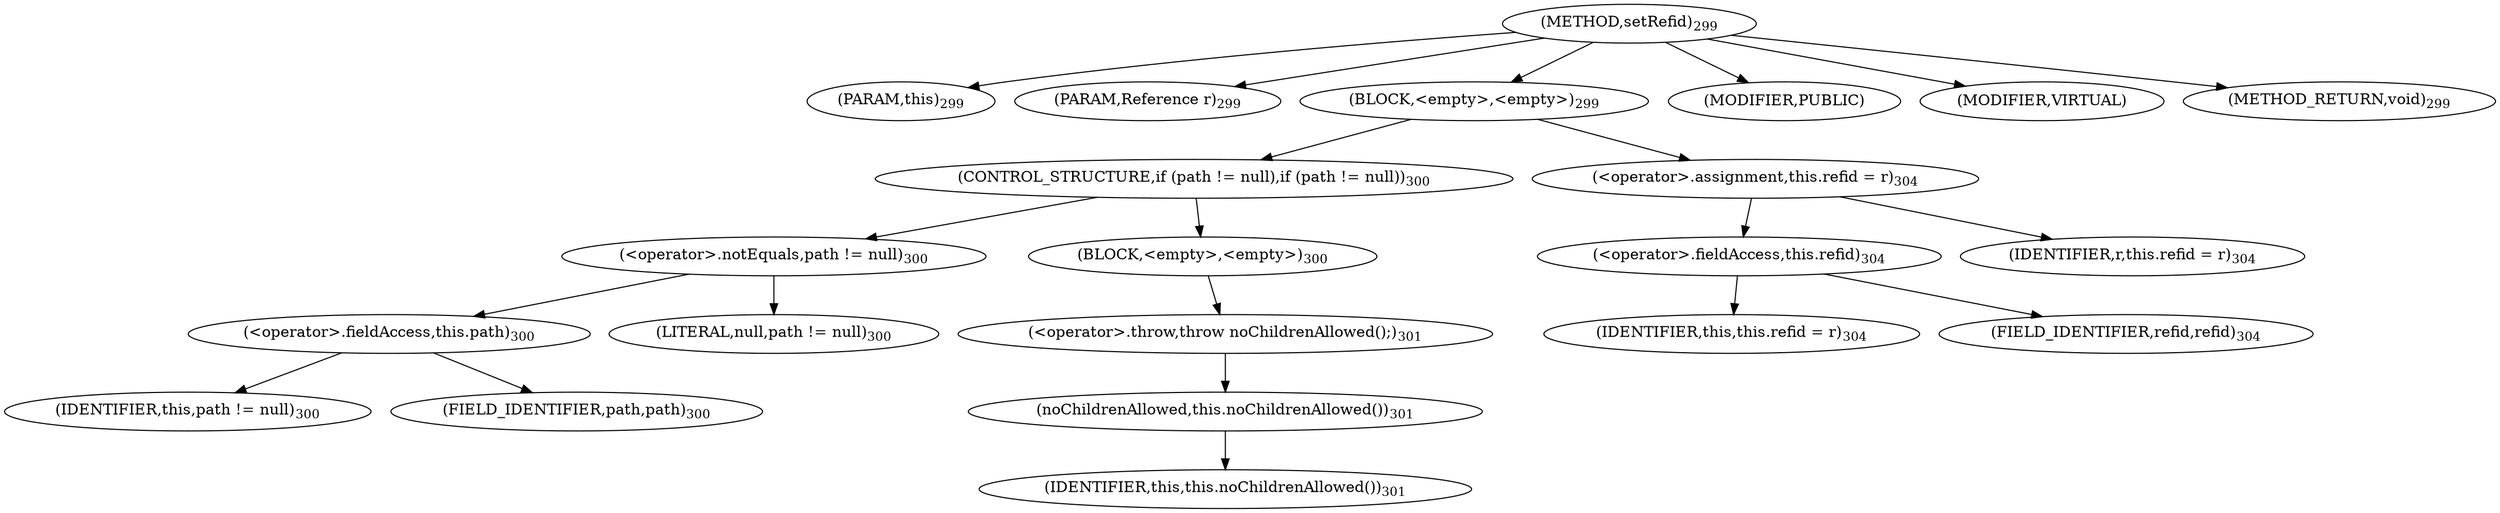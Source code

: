 digraph "setRefid" {  
"419" [label = <(METHOD,setRefid)<SUB>299</SUB>> ]
"39" [label = <(PARAM,this)<SUB>299</SUB>> ]
"420" [label = <(PARAM,Reference r)<SUB>299</SUB>> ]
"421" [label = <(BLOCK,&lt;empty&gt;,&lt;empty&gt;)<SUB>299</SUB>> ]
"422" [label = <(CONTROL_STRUCTURE,if (path != null),if (path != null))<SUB>300</SUB>> ]
"423" [label = <(&lt;operator&gt;.notEquals,path != null)<SUB>300</SUB>> ]
"424" [label = <(&lt;operator&gt;.fieldAccess,this.path)<SUB>300</SUB>> ]
"425" [label = <(IDENTIFIER,this,path != null)<SUB>300</SUB>> ]
"426" [label = <(FIELD_IDENTIFIER,path,path)<SUB>300</SUB>> ]
"427" [label = <(LITERAL,null,path != null)<SUB>300</SUB>> ]
"428" [label = <(BLOCK,&lt;empty&gt;,&lt;empty&gt;)<SUB>300</SUB>> ]
"429" [label = <(&lt;operator&gt;.throw,throw noChildrenAllowed();)<SUB>301</SUB>> ]
"430" [label = <(noChildrenAllowed,this.noChildrenAllowed())<SUB>301</SUB>> ]
"38" [label = <(IDENTIFIER,this,this.noChildrenAllowed())<SUB>301</SUB>> ]
"431" [label = <(&lt;operator&gt;.assignment,this.refid = r)<SUB>304</SUB>> ]
"432" [label = <(&lt;operator&gt;.fieldAccess,this.refid)<SUB>304</SUB>> ]
"433" [label = <(IDENTIFIER,this,this.refid = r)<SUB>304</SUB>> ]
"434" [label = <(FIELD_IDENTIFIER,refid,refid)<SUB>304</SUB>> ]
"435" [label = <(IDENTIFIER,r,this.refid = r)<SUB>304</SUB>> ]
"436" [label = <(MODIFIER,PUBLIC)> ]
"437" [label = <(MODIFIER,VIRTUAL)> ]
"438" [label = <(METHOD_RETURN,void)<SUB>299</SUB>> ]
  "419" -> "39" 
  "419" -> "420" 
  "419" -> "421" 
  "419" -> "436" 
  "419" -> "437" 
  "419" -> "438" 
  "421" -> "422" 
  "421" -> "431" 
  "422" -> "423" 
  "422" -> "428" 
  "423" -> "424" 
  "423" -> "427" 
  "424" -> "425" 
  "424" -> "426" 
  "428" -> "429" 
  "429" -> "430" 
  "430" -> "38" 
  "431" -> "432" 
  "431" -> "435" 
  "432" -> "433" 
  "432" -> "434" 
}
